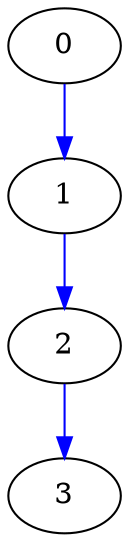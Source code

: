 digraph {
  0 [label="0", color=black];
  2 [label="2", color=black];
  1 -> 2 [label="", color=blue];
  1 [label="1", color=black];
  0 -> 1 [label="", color=blue];
  3 [label="3", color=black];
  2 -> 3 [label="", color=blue];
}

